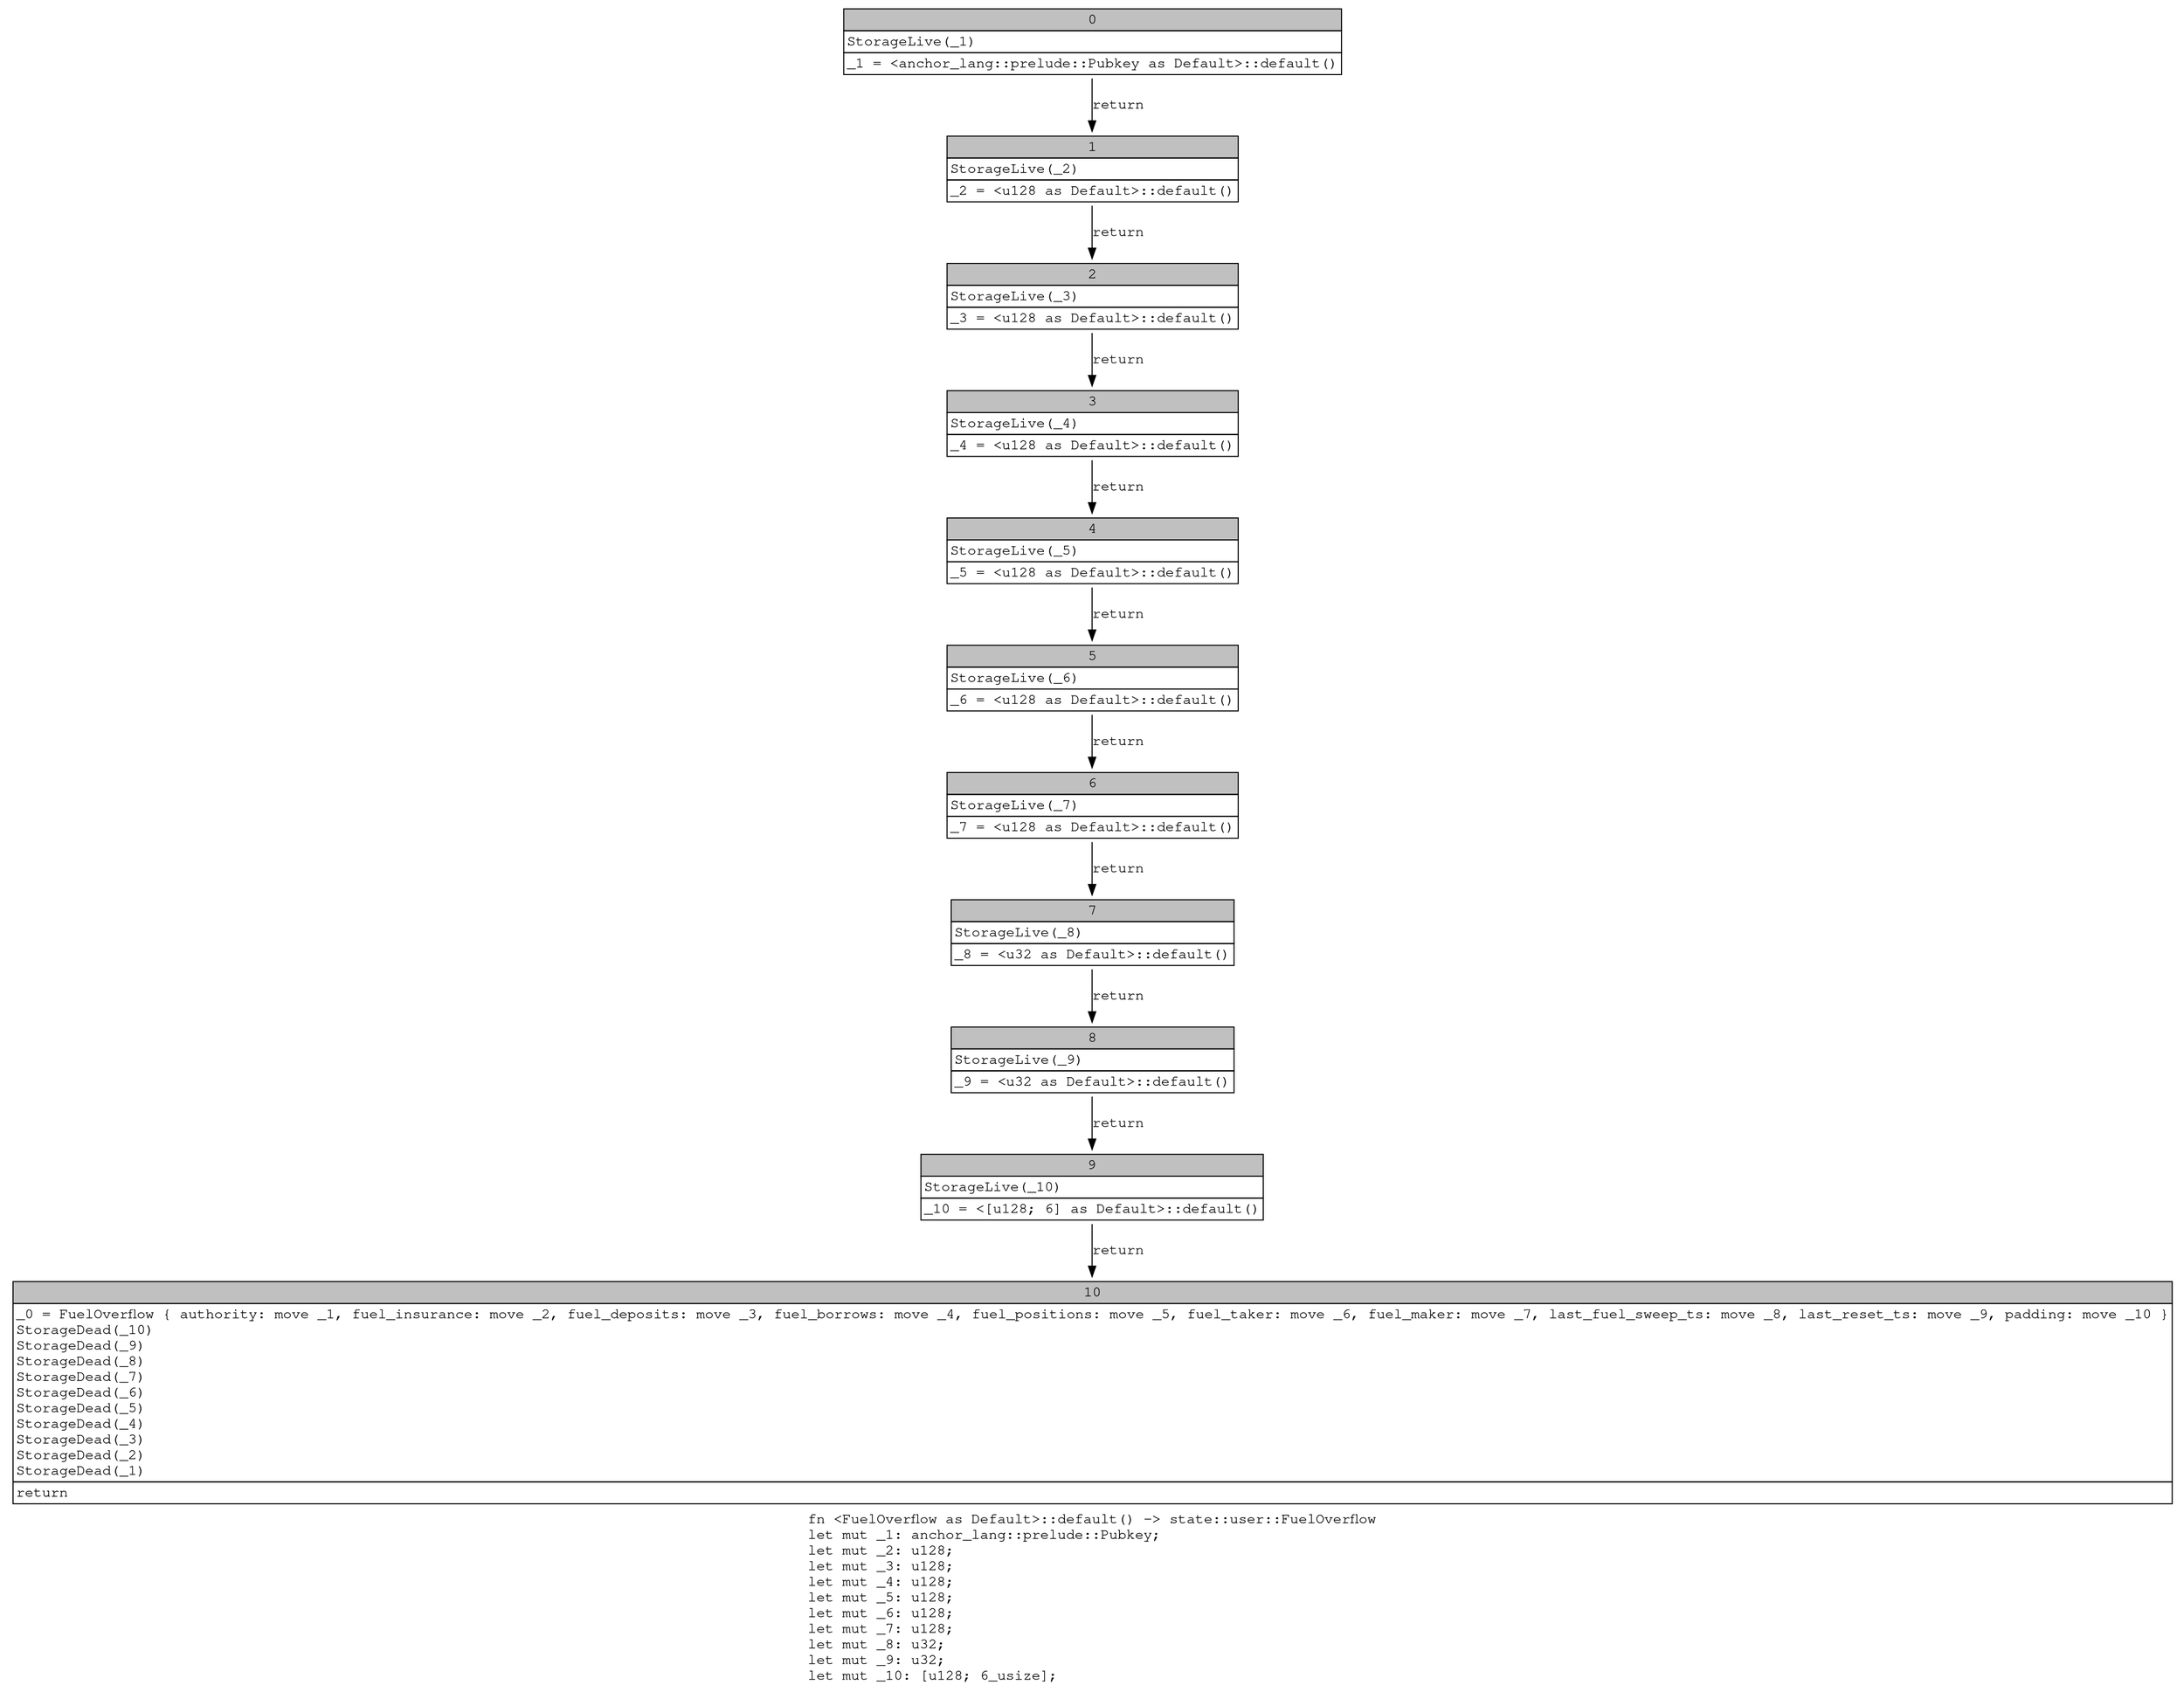 digraph Mir_0_18925 {
    graph [fontname="Courier, monospace"];
    node [fontname="Courier, monospace"];
    edge [fontname="Courier, monospace"];
    label=<fn &lt;FuelOverflow as Default&gt;::default() -&gt; state::user::FuelOverflow<br align="left"/>let mut _1: anchor_lang::prelude::Pubkey;<br align="left"/>let mut _2: u128;<br align="left"/>let mut _3: u128;<br align="left"/>let mut _4: u128;<br align="left"/>let mut _5: u128;<br align="left"/>let mut _6: u128;<br align="left"/>let mut _7: u128;<br align="left"/>let mut _8: u32;<br align="left"/>let mut _9: u32;<br align="left"/>let mut _10: [u128; 6_usize];<br align="left"/>>;
    bb0__0_18925 [shape="none", label=<<table border="0" cellborder="1" cellspacing="0"><tr><td bgcolor="gray" align="center" colspan="1">0</td></tr><tr><td align="left" balign="left">StorageLive(_1)<br/></td></tr><tr><td align="left">_1 = &lt;anchor_lang::prelude::Pubkey as Default&gt;::default()</td></tr></table>>];
    bb1__0_18925 [shape="none", label=<<table border="0" cellborder="1" cellspacing="0"><tr><td bgcolor="gray" align="center" colspan="1">1</td></tr><tr><td align="left" balign="left">StorageLive(_2)<br/></td></tr><tr><td align="left">_2 = &lt;u128 as Default&gt;::default()</td></tr></table>>];
    bb2__0_18925 [shape="none", label=<<table border="0" cellborder="1" cellspacing="0"><tr><td bgcolor="gray" align="center" colspan="1">2</td></tr><tr><td align="left" balign="left">StorageLive(_3)<br/></td></tr><tr><td align="left">_3 = &lt;u128 as Default&gt;::default()</td></tr></table>>];
    bb3__0_18925 [shape="none", label=<<table border="0" cellborder="1" cellspacing="0"><tr><td bgcolor="gray" align="center" colspan="1">3</td></tr><tr><td align="left" balign="left">StorageLive(_4)<br/></td></tr><tr><td align="left">_4 = &lt;u128 as Default&gt;::default()</td></tr></table>>];
    bb4__0_18925 [shape="none", label=<<table border="0" cellborder="1" cellspacing="0"><tr><td bgcolor="gray" align="center" colspan="1">4</td></tr><tr><td align="left" balign="left">StorageLive(_5)<br/></td></tr><tr><td align="left">_5 = &lt;u128 as Default&gt;::default()</td></tr></table>>];
    bb5__0_18925 [shape="none", label=<<table border="0" cellborder="1" cellspacing="0"><tr><td bgcolor="gray" align="center" colspan="1">5</td></tr><tr><td align="left" balign="left">StorageLive(_6)<br/></td></tr><tr><td align="left">_6 = &lt;u128 as Default&gt;::default()</td></tr></table>>];
    bb6__0_18925 [shape="none", label=<<table border="0" cellborder="1" cellspacing="0"><tr><td bgcolor="gray" align="center" colspan="1">6</td></tr><tr><td align="left" balign="left">StorageLive(_7)<br/></td></tr><tr><td align="left">_7 = &lt;u128 as Default&gt;::default()</td></tr></table>>];
    bb7__0_18925 [shape="none", label=<<table border="0" cellborder="1" cellspacing="0"><tr><td bgcolor="gray" align="center" colspan="1">7</td></tr><tr><td align="left" balign="left">StorageLive(_8)<br/></td></tr><tr><td align="left">_8 = &lt;u32 as Default&gt;::default()</td></tr></table>>];
    bb8__0_18925 [shape="none", label=<<table border="0" cellborder="1" cellspacing="0"><tr><td bgcolor="gray" align="center" colspan="1">8</td></tr><tr><td align="left" balign="left">StorageLive(_9)<br/></td></tr><tr><td align="left">_9 = &lt;u32 as Default&gt;::default()</td></tr></table>>];
    bb9__0_18925 [shape="none", label=<<table border="0" cellborder="1" cellspacing="0"><tr><td bgcolor="gray" align="center" colspan="1">9</td></tr><tr><td align="left" balign="left">StorageLive(_10)<br/></td></tr><tr><td align="left">_10 = &lt;[u128; 6] as Default&gt;::default()</td></tr></table>>];
    bb10__0_18925 [shape="none", label=<<table border="0" cellborder="1" cellspacing="0"><tr><td bgcolor="gray" align="center" colspan="1">10</td></tr><tr><td align="left" balign="left">_0 = FuelOverflow { authority: move _1, fuel_insurance: move _2, fuel_deposits: move _3, fuel_borrows: move _4, fuel_positions: move _5, fuel_taker: move _6, fuel_maker: move _7, last_fuel_sweep_ts: move _8, last_reset_ts: move _9, padding: move _10 }<br/>StorageDead(_10)<br/>StorageDead(_9)<br/>StorageDead(_8)<br/>StorageDead(_7)<br/>StorageDead(_6)<br/>StorageDead(_5)<br/>StorageDead(_4)<br/>StorageDead(_3)<br/>StorageDead(_2)<br/>StorageDead(_1)<br/></td></tr><tr><td align="left">return</td></tr></table>>];
    bb0__0_18925 -> bb1__0_18925 [label="return"];
    bb1__0_18925 -> bb2__0_18925 [label="return"];
    bb2__0_18925 -> bb3__0_18925 [label="return"];
    bb3__0_18925 -> bb4__0_18925 [label="return"];
    bb4__0_18925 -> bb5__0_18925 [label="return"];
    bb5__0_18925 -> bb6__0_18925 [label="return"];
    bb6__0_18925 -> bb7__0_18925 [label="return"];
    bb7__0_18925 -> bb8__0_18925 [label="return"];
    bb8__0_18925 -> bb9__0_18925 [label="return"];
    bb9__0_18925 -> bb10__0_18925 [label="return"];
}

